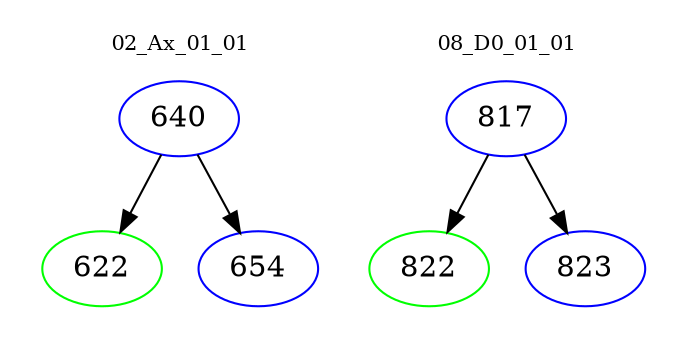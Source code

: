 digraph{
subgraph cluster_0 {
color = white
label = "02_Ax_01_01";
fontsize=10;
T0_640 [label="640", color="blue"]
T0_640 -> T0_622 [color="black"]
T0_622 [label="622", color="green"]
T0_640 -> T0_654 [color="black"]
T0_654 [label="654", color="blue"]
}
subgraph cluster_1 {
color = white
label = "08_D0_01_01";
fontsize=10;
T1_817 [label="817", color="blue"]
T1_817 -> T1_822 [color="black"]
T1_822 [label="822", color="green"]
T1_817 -> T1_823 [color="black"]
T1_823 [label="823", color="blue"]
}
}
